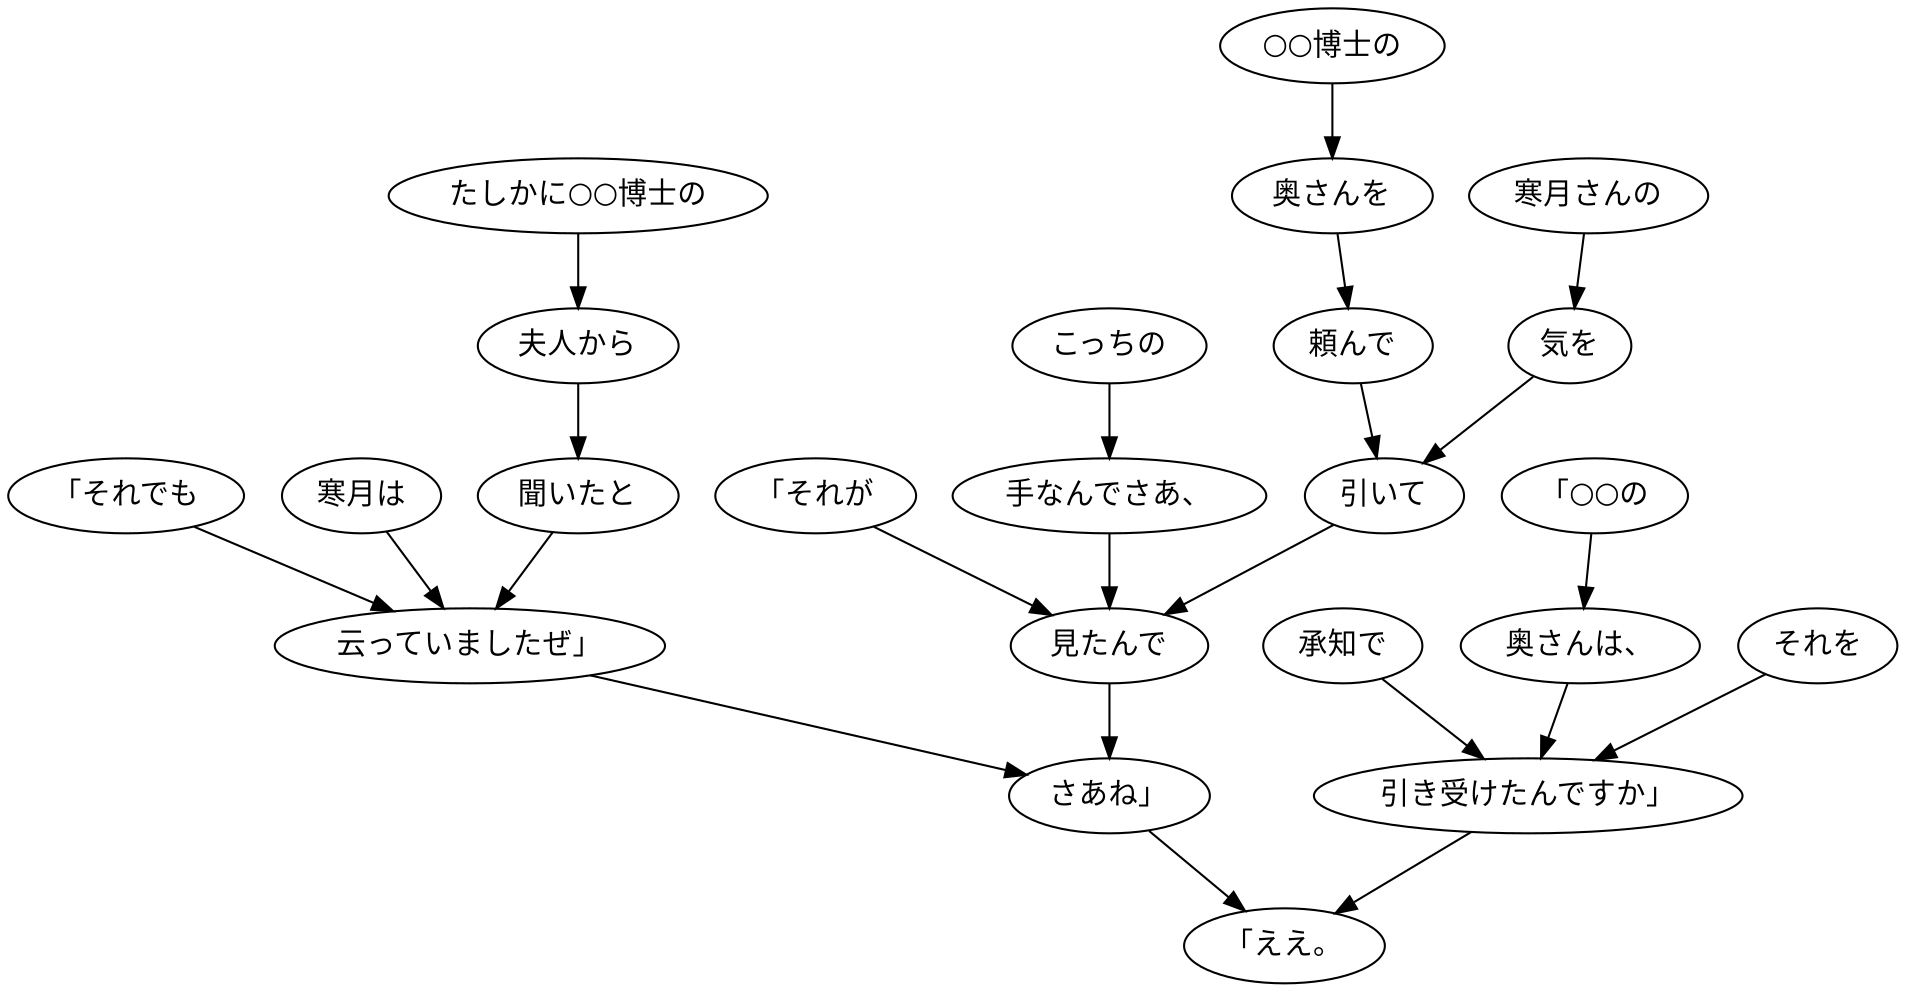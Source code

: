digraph graph1663 {
	node0 [label="「それでも"];
	node1 [label="寒月は"];
	node2 [label="たしかに○○博士の"];
	node3 [label="夫人から"];
	node4 [label="聞いたと"];
	node5 [label="云っていましたぜ」"];
	node6 [label="「それが"];
	node7 [label="こっちの"];
	node8 [label="手なんでさあ、"];
	node9 [label="○○博士の"];
	node10 [label="奥さんを"];
	node11 [label="頼んで"];
	node12 [label="寒月さんの"];
	node13 [label="気を"];
	node14 [label="引いて"];
	node15 [label="見たんで"];
	node16 [label="さあね」"];
	node17 [label="「○○の"];
	node18 [label="奥さんは、"];
	node19 [label="それを"];
	node20 [label="承知で"];
	node21 [label="引き受けたんですか」"];
	node22 [label="「ええ。"];
	node0 -> node5;
	node1 -> node5;
	node2 -> node3;
	node3 -> node4;
	node4 -> node5;
	node5 -> node16;
	node6 -> node15;
	node7 -> node8;
	node8 -> node15;
	node9 -> node10;
	node10 -> node11;
	node11 -> node14;
	node12 -> node13;
	node13 -> node14;
	node14 -> node15;
	node15 -> node16;
	node16 -> node22;
	node17 -> node18;
	node18 -> node21;
	node19 -> node21;
	node20 -> node21;
	node21 -> node22;
}
